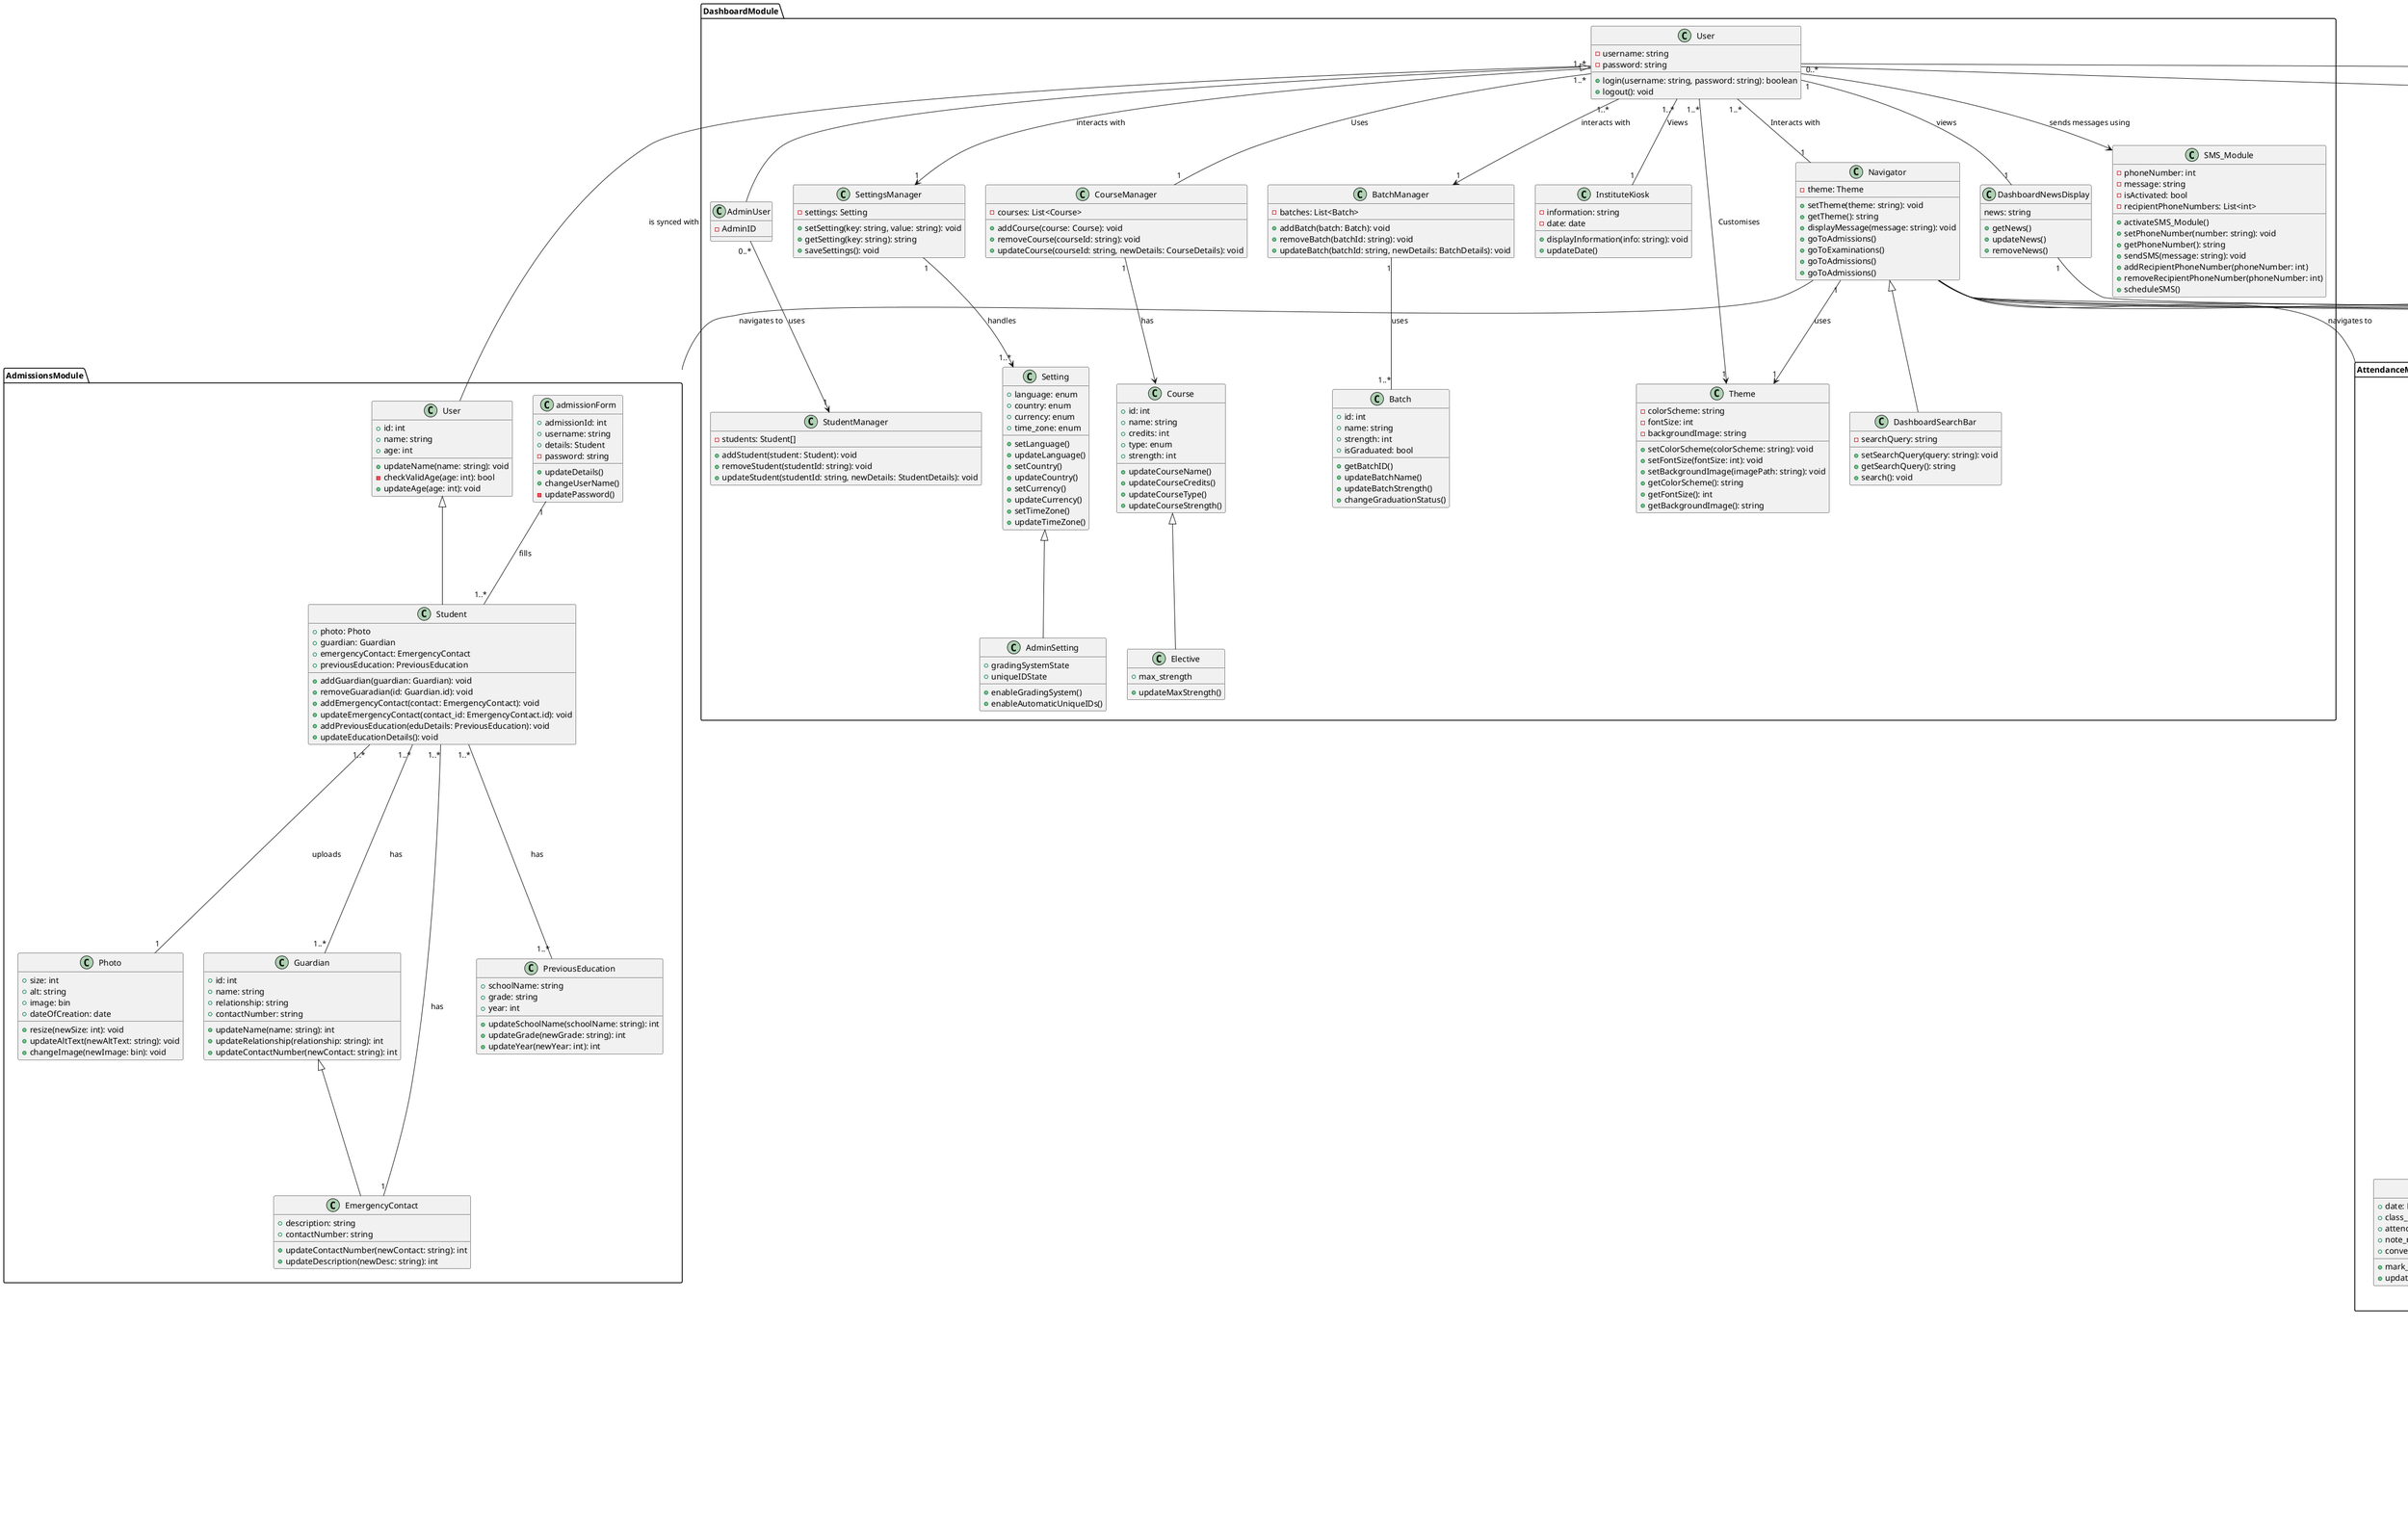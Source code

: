 @startuml system

package AdmissionsModule {
	class admissionForm {
		+ admissionId: int
		+ username: string
		+ details: Student
		- password: string

		+ updateDetails()
		+ changeUserName()
		- updatePassword()
	}

	class User {
		+ id: int
		+ name: string
		+ age: int

		+ updateName(name: string): void
		- checkValidAge(age: int): bool
		+ updateAge(age: int): void
	}

	class Student extends User {
		+ photo: Photo
		+ guardian: Guardian
		+ emergencyContact: EmergencyContact
		+ previousEducation: PreviousEducation

		+ addGuardian(guardian: Guardian): void
		+ removeGuaradian(id: Guardian.id): void
		+ addEmergencyContact(contact: EmergencyContact): void
		+ updateEmergencyContact(contact_id: EmergencyContact.id): void
		+ addPreviousEducation(eduDetails: PreviousEducation): void
		+ updateEducationDetails(): void
	}

	class Photo {
		+ size: int
		+ alt: string
		+ image: bin
		+ dateOfCreation: date
		+ resize(newSize: int): void
		+ updateAltText(newAltText: string): void
		+ changeImage(newImage: bin): void
	}

	class Guardian {
		+ id: int
		+ name: string
		+ relationship: string
		+ contactNumber: string

		+ updateName(name: string): int
		+ updateRelationship(relationship: string): int
		+ updateContactNumber(newContact: string): int
	}

	class EmergencyContact extends Guardian{
		+ description: string
		+ contactNumber: string

		+ updateContactNumber(newContact: string): int
		+ updateDescription(newDesc: string): int
	}

	class PreviousEducation {
		+ schoolName: string
		+ grade: string
		+ year: int
		
		+ updateSchoolName(schoolName: string): int
		+ updateGrade(newGrade: string): int
		+ updateYear(newYear: int): int
	}

	admissionForm "1" -- "1..*" Student: "fills"
	Student "1..*" -- "1" Photo : uploads
	Student "1..*" -- "1..*" Guardian: has
	Student "1..*" -- "1" EmergencyContact: has
	Student "1..*" -- "1..*" PreviousEducation: has
}

package AttendanceModule {
	class AttendanceUpdateSystem {
		+ date: Date
		+ class_id: int
		+ attendance_status_list: List<user_id: int, present_absent: bool>
		+ note_remarks: String
		+ convertedReport: AttendanceReport
		+ mark_attendance(date, id, attendance_status_list, remarks)
		+ update_remarks(date, id, remarks)
	}

	class StandardiseReportConvertor {
		+ report_type: enum
		+ originalReport: SourceReport
		+ converted_report: AttendanceReport
		+ convert_report(report_type, conversion_settings)
		+ save_converted_report(converted_report)
	}

	class AttendanceReport {
		+ id: int
		+ report_type: enum
		+ name: string
		+ sourceReportName: string
		+ dateOfCreation: date
		+ remarks: string
		+ attendance_status_list: List<user_id: int, present_absent: bool>

		+ updateName(name: string): void
		- updateSourceReportName(name: string): void
		+ updateDateOfCreation(dateOfCreation: date): void
		+ updateRemaks(remarks: string): void
		+ alterAttendanceStatusList(user_id: int, present_absent: bool)
	}

	class ReportFilteringSystem {
		+ report_type: String
		+ filters: enum
		+ filtered_report: String

		+ addFilter(filter: enum): void
		+ apply_filters(report_type, filters)
		+ save_filtered_report(filtered_report)
	}

	class SourceReport {
		+ id: int
		+ name: string
		+ content: bin
		+ reportType: enum
		+ dateOfCreation: date

		+ updateSourceReportName(name: string): int
		+ updateSourceReportReportType(reportType: enum): int
		+ updateSourceReportReportDateOfCreation(dateOfCreation: date): int
	}

	class ReportDatabase {
		+ rawReports: List<SourceReport>
		+ convertedReports: List<AttendanceReport>

		+ appendConvertedReport(report: AttendanceReport): int
		+ removeConvertedReport(report_id: int): int
		+ appendRawReport(report: SourceReport): int
		+ removeRawReport(report_id: int): int

		+ getRawReport(report_id: int): int
		+ getConvertedReport(report_id: int): int
	}

	SourceReport "0..*" -- "1" StandardiseReportConvertor: is put into
	StandardiseReportConvertor "1" -- "1..*" AttendanceReport: outputs
	AttendanceReport "1..*" -- "1" AttendanceUpdateSystem: is put into
	AttendanceReport "1..*" -- ReportDatabase: is appended to
	ReportFilteringSystem "1" -- "1" ReportDatabase: uses
	SourceReport "1..*" -- "1" ReportDatabase: is fetched from

}

package DashboardModule {
	class DashboardSearchBar extends Navigator {
		- searchQuery: string
		+ setSearchQuery(query: string): void
		+ getSearchQuery(): string
		+ search(): void
	}

	class Navigator {
		- theme: Theme
		+ setTheme(theme: string): void
		+ getTheme(): string
		+ displayMessage(message: string): void
		+ goToAdmissions()
		+ goToExaminations()
		+ goToAdmissions()
		+ goToAdmissions()
	}

	class Theme {
		- colorScheme: string
		- fontSize: int
		- backgroundImage: string

		+ setColorScheme(colorScheme: string): void
		+ setFontSize(fontSize: int): void
		+ setBackgroundImage(imagePath: string): void
		+ getColorScheme(): string
		+ getFontSize(): int
		+ getBackgroundImage(): string
	}

	class User {
		- username: string
		- password: string
		+ login(username: string, password: string): boolean
		+ logout(): void
	}

	class AdminUser extends User {
		- AdminID
	}

	class DashboardNewsDisplay {
		news: string

		+ getNews()
		+ updateNews()
		+ removeNews()
	}

	class InstituteKiosk {
		- information: string
		- date: date
		+ displayInformation(info: string): void
		+ updateDate()
	}

	class SettingsManager {
		- settings: Setting
		+ setSetting(key: string, value: string): void
		+ getSetting(key: string): string
		+ saveSettings(): void
	}

	' Setting is a class for ease of storing multiple settings

	class Setting {
		+ language: enum
		+ country: enum
		+ currency: enum
		+ time_zone: enum

		+ setLanguage()
		+ updateLanguage()
		+ setCountry()
		+ updateCountry()
		+ setCurrency()
		+ updateCurrency()
		+ setTimeZone()
		+ updateTimeZone()
	}

	class AdminSetting extends Setting {
		+ gradingSystemState
		+ uniqueIDState

		+ enableGradingSystem()
		+ enableAutomaticUniqueIDs()
	}

	class CourseManager {
		- courses: List<Course>

		+ addCourse(course: Course): void
		+ removeCourse(courseId: string): void
		+ updateCourse(courseId: string, newDetails: CourseDetails): void
	}

	class Course {
		+ id: int
		+ name: string
		+ credits: int
		+ type: enum
		+ strength: int

		+ updateCourseName()
		+ updateCourseCredits()
		+ updateCourseType()
		+ updateCourseStrength()
	}

	class Elective extends Course {
		+ max_strength

		+ updateMaxStrength()
	}

	class BatchManager {
		- batches: List<Batch>
		+ addBatch(batch: Batch): void
		+ removeBatch(batchId: string): void
		+ updateBatch(batchId: string, newDetails: BatchDetails): void
	}

	class Batch {
		+ id: int
		+ name: string
		+ strength: int
		+ isGraduated: bool

		+ getBatchID()
		+ updateBatchName()
		+ updateBatchStrength()
		+ changeGraduationStatus()
	}

	class SMS_Module {
		- phoneNumber: int
		- message: string
		- isActivated: bool
		- recipientPhoneNumbers: List<int>

		+ activateSMS_Module()
		+ setPhoneNumber(number: string): void
		+ getPhoneNumber(): string
		+ sendSMS(message: string): void
		+ addRecipientPhoneNumber(phoneNumber: int)
		+ removeRecipientPhoneNumber(phoneNumber: int)
		+ scheduleSMS()
	}

	' To see
	class StudentManager {
		- students: Student[]

		+ addStudent(student: Student): void
		+ removeStudent(studentId: string): void
		+ updateStudent(studentId: string, newDetails: StudentDetails): void
		'Student categories need to be added'
	}

	'Add Admin User and more
	
	User "1..*" -- "1" CourseManager: Uses
	User "1..*" -- "1" InstituteKiosk: Views
	User "1..*" -- "1" Navigator: Interacts with

	BatchManager "1" -- "1..*" Batch: uses
	User "1" -- "1" DashboardNewsDisplay: views
	SettingsManager "1" --> "1..*" Setting: handles

	User "1..*" --> "1" BatchManager: interacts with

	User "0..*" --> SMS_Module: sends messages using

	User "1..*" --> "1" SettingsManager: interacts with

	CourseManager "1" --> Course: has

	AdminUser "0..*" --> "1" StudentManager: uses

	Navigator "1" --> "1" Theme: uses

	User "1..*" --> "1" Theme: Customises

}

package ExaminationsModule {
	class ExaminationSystem {
		+ examIdList: ids[int]
		+ groupingParameters: list<string>
		+ groupExams(grouping_parameter)
	}

	class Exam {
		+ id: int
		+ name: string
		' Use the course class
		+ course: Course
		+ duration: time
		+ type: enum
		+ maximum_marks: int

		+ updateName()
		+ updateCourse()
		+ updateDuration()
		+ updateType()
		+ updateMaximumMarks(newMarks: int)
	}

	class ReportSystem {
		+ reports: List<Report>


		+ generateReport(exam)
		+ viewAllReports()
		+ deleteAllReports()
		+ renderAllReports()
		+ renderReport(exam)
	}

	class Report {
		+ Student_ID
		+ details: Student
		+ analytics: List<GPA, CCE, CWA>
		+ reportGenerationDate

		'Would get the details via student ID'
		+ renderReport()
		+ displayStudentDetails()
		+ generateAnalytics()
		+ updateReportGenerationDate()
	}

	class AnalyticsSystem {
		+ GPA: float 
		+ CCE: float
		+ CWA: List<float>

		+ calculateGPA()
		+ calculateCCE()
		+ calculateCWA()
	}

	ExaminationSystem "1" -- "1..*" Exam: "interfaces with"
	ReportSystem "1" -- "0..*" Report: generates
	ReportSystem "1" -- "1" AnalyticsSystem: uses
	ReportSystem "1" -- "1..*" Exam: requires
}

package FinanceModule {
	class Fee {
		- feeId: int
		- amount: double
		- dueDate: Date
		- isPaid: boolean
		- category: FeeCategory

		+ getFeeId(): int
		+ getAmount(): double
		+ getDueDate(): Date
		+ isPaid(): boolean
		+ markAsPaid(): void
	}

	class FeeCategory {
		- categoryId: int
		- categoryName: string
		- description: string

		+ getCategoryId(): int
		+ getCategoryName(): string
		+ getDescription(): string
		+ changeCategoryName(name: string): int
		+ changeDescription(description: string): int
	}

	class feeClassificationSystem {
		- feeCategories: List<FeeCategory>
		+ addFeeCategory(category: FeeCategory): void
		+ removeFeeCategory(categoryId: int): void
		+ classifyFee(fee: Fee): FeeCategory
	}

	class feeCollectionDateDesigningSystem {
		- collectionDates: Map<string, Date>
		+ setCollectionDate(collectionType: string, date: Date): void
		+ getCollectionDate(collectionType: string): Date
	}

	class feeCollectionSystem {
		+ feesToPay: Fee
		+ modeOfPayment: enum
		
		+ payFees()
		+ changeModeOfPayment()
		+ cancelPayment()
	}

	class feeFineSystem {
		+ fineRate: float
		- defaulters : List<Users>
		- totalDefaulters: float
		- totalFinesCollected: float
		
		+ addDefaulter()
		+ removeDefaulter()
		+ updateFineRate(newFineRate: float): void
		+ calculateFine(amount: float): float
		+ recordFinePayment(amountPaid: float): void
		+ getTotalFinesCollected(): float
	}

	class donationSystem {
		- donations: List<Donation>
		+ addDonation(donation: Donation): void
		+ removeDonation(donationId: int): void
		+ listDonations(): List<Donation>
		+ getTotalDonations(): double
	}

	class Donation {
		- donationId: int
		- donorName: string
		- amount: double
		- donationDate: Date
		+ getDonationId(): int
		+ getDonorName(): string
		+ getAmount(): double
		+ getDonationDate(): Date
	}

	class assetAndLiabilitiesSystem {
		- assets: List<Asset>
		- liabilities: List<Liability>
		+ addAsset(asset: Asset): void
		+ addLiability(liability: Liability): void
		+ calculateNetWorth(): double
	}

	class Asset {
		- assetId: int
		- assetName: string
		- assetValue: double
		
		+ getAssetId(): int
		+ getAssetName(): string
		+ getAssetValue(): double
		+ changeAssetName(name: string): int
		+ changeAssetValue(value: double): int
	}

	class Liability {
		- liabilityId: int
		- liabilityName: string
		- liabilityAmount: double

		+ getLiabilityId(): int
		+ getLiabilityName(): string
		+ getLiabilityAmount(): double
		+ changeLiabilityName(name: string): int
		+ changeLiabilityAmount(amount: double): int
	}

	class feeReportGenerationSystem {
		- generatedReports: List<Report>
		'Should the reports go to the database, or should they rest with the system?: Can do that it goes to the cache and everytime the generatedReports is invoked, it fetches the data into this variable'

		+ generateFeeReport(startDate: Date, endDate: Date): void
		+ viewGeneratedReports(): List<Report>
	}

	class expenseAndIncomesManagementSystem {
		- expenses: List<Expense>
		- incomes: List<Income>
		+ addExpense(expense: Expense): void
		+ addIncome(income: Income): void
		+ calculateBalance(): double
	}

	class Expense {
		- expenseId: int
		- amount: double
		- description: string
		- expenseDate: Date

		+ getExpenseId(): int
		+ getAmount(): double
		+ getDescription(): string
		+ getExpenseDate(): Date
		+ alterAmount(amount: double)
		+ alterDescription(description: string)
		+ alterDate(date: date)
	}

	class Income {
		- incomeId: int
		- amount: double
		- description: string
		- incomeDate: Date

		+ getIncomeId(): int
		+ getAmount(): double
		+ getDescription(): string
		+ getIncomeDate(): Date
		+ alterAmount(amount: double)
		+ alterDescription(description: string)
		+ alterDate(date: date)
	}

	class User {
        + userID: int
        + name: string
        + bio: string

        + changeName(name: string): int
        + updateBio(bio: string): int
    }

    class FinancePerson extends User {
        + adminID: int

        + updateUserDatabase()
    }
    class DonationHandler extends User {
        + adminID: int

        + updateUserDatabase()
    }

	expenseAndIncomesManagementSystem "1" o-- "1..*" Income: contains
	expenseAndIncomesManagementSystem "1" o-- "1..*" Expense: contains
	feeCollectionSystem "1" -- "1..*" Fee: uses
	Fee "1" o-- "1" FeeCategory: has
	donationSystem "1" -- "1..*" Donation: has
	assetAndLiabilitiesSystem "1" -- "1..*" Asset: has
	assetAndLiabilitiesSystem "1" -- "1..*" Liability: has
	feeFineSystem "1" -- "1..*" Fee: uses
	feeCollectionDateDesigningSystem "1" --o "1" feeCollectionSystem: is part of
	feeClassificationSystem "1" -- "1" Fee: classifies
	feeReportGenerationSystem "1" -- "1..*" Fee: uses
	feeReportGenerationSystem "1" -- "1" feeFineSystem: uses
	feeClassificationSystem "1" -- "1" feeCollectionSystem: interfaces with

	FinancePerson "1..*" -- "1" expenseAndIncomesManagementSystem: manages
	FinancePerson "1..*" -- "1" feeReportGenerationSystem: manages
	FinancePerson "1..*" -- "1" feeCollectionSystem: manages
	FinancePerson "1..*" -- "1" assetAndLiabilitiesSystem: manages
	DonationHandler "1..*" -- "1" donationSystem: handles
}

package HumanResourcesModule {

	class Employee {
		+ employeeId: int
		+ name: String
		+ email: String
		+ position: enum
		+ department: enum
		+ isAdmin: bool
		+ onLeave: bool

		+ changeName() 
		+ changeEmail() 
		+ changePosition() 
		+ changeDepartment()
		+ updateLeaveStatus(bool): int 
	}

	class EmployeeAdmissionForm {
		+ formId: int
		+ dateSubmitted: Date
		+ applicant: Employee
		
		+ alterDate()
		+ alterApplicant()
	}

	class PayrollManager {
		+ payrollForms: List<PayrollForm>

		+ generatePayroll(employee: Employee): PayrollForm
		+ addPayrollForm(payrollForm: PayrollForm): int
		+ removePayrollForm(formId: int): int
		+ viewAllPayrollForms(): int
		+ viewPayrollForm(formID | employeeID): int
	}

	class PayrollForm {
		+ formId: int
		+ employee: Employee
		+ payPeriod: Date
		+ netSalary: double
		
		+ updateEmployee()
		+ updatePayPeriod()
		+ updateNetSalary()

	}

	class LMS {
		+ LeavesAvailable: Map<date, bool>
		
		+ updateName()
		+ addLeave()
		+ remitLeave()
		'Only visible to the admin
		+ approveLeave(password) 
	}

	class PayslipApprovalSystem {
		+ systemId: int

		+ approvePayslip(payslip: PayrollForm)
		+ rejectPayslip(payslip: PayrollForm)
	}

	class SearchSystem {
		+ searchId: int
		+ searchQuery: string
		
		+ search(keyword: String): List<Object>
		+ searchEmployee(employeeID: int): int
		+ searchPayrollForm(formID: int): int
	}

	class Admin extends Employee{
		- adminId: int
		- adminName: String
		+ getInstance(): Admin
		+ getAdminId(): int
		+ getAdminName(): String
	}

	class EmployeeDatabase {
		+ employees: List<Employee>
		+ num_employees: int
		+ num_admins: int

		+ addEmployee(employeeId: int): int
		+ removeEmployee(employeeId: int): int
		- updateEmployeeNumber(): int
		+ setEmployeeAsAdmin(employeeID: int, password: string): int
		+ removeEmployeeAsAdmin(employeeID: int, password: string): int
		- updateAdminNumber(): int
	}

	Admin "1..*" -- "1" PayslipApprovalSystem: approves payslip using
	Employee "1.." --> "1" LMS: applies leaves on
	Employee "1..*" --> "1" PayrollForm: fills
	Admin "1.." --> "1" SearchSystem: searches on
	SearchSystem "1" --> "1" EmployeeDatabase: uses
	' Employees can fill the employee admission form, while their position can be an applicant
	Employee "1..*" --> "1" EmployeeAdmissionForm: fills
	Admin "1..*" --> "1..*" EmployeeAdmissionForm: can fill on behalf of employee
	PayrollManager "1" --> "1" EmployeeDatabase: uses
	PayrollForm "1" --> PayrollManager: interfaces with / stores
	SearchSystem "1" --> PayrollManager: uses
	PayslipApprovalSystem "1" --> "1" PayrollManager: interfaces with
	Admin "1" --> "1" LMS: approves leaves using
}

package NewsModule {
    class News {
        - id: int
        - title: string
        - content: string
        - date: string
        - comments: List<Comment>
        + readNews(id: int): void
        + updateNews(id: int, title: string, content: string, date: string): void
        + updateNews(id: int, content: string, date: string): void
        + deleteNews(title: string): void
        + createNews(title: string, content: string, date: string): void
        
        + archiveNews(newsId: int): void
        + unarchiveNews(newsId: int): void
    }

    class Comment {
        - id: int
        - content: string
        - date: string
        - author: string
        - status: string
        + addComment(content: string, author: string, date: string, id: int): void
        + deleteComment(id: int): void
    }

    class ArchivedNews extends News{
        - archiveId: int
        - archivalDate: date

        + updateArchivalDate(newDate: date): int
        + viewArchivalDate(): date
        + unarchiveNews(newsId: int): void
    }

    class SearchSystem {
		+ searchQuery: string
        + filters: enum
        + tags: List<string>
		
		+ search(keyword: String): List<Object>
        + applyFilter(filter: enum)
        + removeFilter(filter: enum)
        + addTag(tag: string)
        + removeTag(tag: string)
        + viewAllNews()
        + viewArchivedNews()
	}

    class NewsDatabase {
        + newsStorage: List<News>

        + addNews(news: News): int
        + removeNews(news_id: int): int
        + ArchiveAllNews(password)
    }

    class Admin {
        + adminID: int
        
        + deleteComment(commentID: int)
    }

    class Viewer {
        + viewerID
        + viewerPriviledges

        + viewNews()
        + searchNews()
    }

    Comment "0..*" --|> "1" News: are contained in
    NewsDatabase "1" <-- "0..*" News: is stored in
    SearchSystem "1" --> "1" NewsDatabase: uses
    Viewer "0..*" --> "1" SearchSystem: searches
    Viewer "0..*" --> "0..*" News: views
    Admin "1..*" --> News: manages
    Admin "1..*" --> Comment: manages
    Admin  "1..*" --> "1" SearchSystem: uses

}

package ManageUsersModule {
    class User {
        + userID: int
        + name: string
        + bio: string

        + changeName(name: string): int
        + updateBio(bio: string): int
    }

    class AdminUser extends User {
        + adminID: int

        + updateUserDatabase()
    }
    class SearchSystem {
        + searchQuery: string
        + searchResults: List<User>

        + addSearchQuery(query: string): void
        + updateSearchQuery(query: string): void
        + viewProfileBasedOnRoles(roles: List<role>): void
        + search(): void
    }

    class UserManager {
        + roles: List<enum>
        + privileges: List<enum>
        
        + viewAllRoles(): void
        + viewAllPrivileges(): void
        + addNewRole(role: enum): void
        + removeRole(role: enum): void
        + updatePassword(user: User): void
        + addNewPrivilege(privilege: enum): void
        + removePrivileges(privilege: enum): void
        + editUser(userID: int): void
        + updateRole(userID: int, role: enum): void
        + updatePrivileges(userID: int, privilege: enum): void
        + setStandards(): void
    }

    class UserDatabase {
        + users: List<Users>

        + addUser(user: User)
        + removeUser(user_id: int)
        + viewUserDetails(user_id: int)
    }

    AdminUser "1..*" -- "1" UserDatabase: manages
    User "1..*" <-- "1" UserDatabase: uses details of
    AdminUser "1..*" --> "1" SearchSystem: searches using
    AdminUser "1..*" --> "1" UserManager: uses
    UserManager "1" --> "1" UserDatabase: accesses
    SearchSystem "1" --> "1" UserDatabase: uses
}

package MessagesModule {
    class User {
        + userID: int
        + name: string
        + bio: string

        + changeName(name: string): int
        + updateBio(bio: string): int
    }

    class UserWithHigherAuthority extends User {
        + position: enum

        + broadcastMessage()
    }

    class Message {
        + messageID: int
        + sender_ID: int
        + recipient_IDs: list<int>
        + messageContent: string
        + timestamp: date
        + isBroadcast: bool
        + isDraft: bool
        + isDeleted: bool

        + modifyMessage()
        + addRecipient(userID: int)
        + removeRecipient(userID: int)
        + sendMessage()
        + scheduleMessage()
        + sendToDraft()
        + deleteMessage()
    }

    class CommunicationRecordingSystem {
        - messageIDs: List<int>

        + getAllRecordings()
        + deleteAllRecordings(password: string)
        + getRecording(messageID: int)
        + deleteRecording(messageID: int)
    }

    class Broadcaster {
        + message_ID: int
        + recipientGroupIDs: list<int>

        + attachMessageToBroadcast()
        + broadcastAttachedMessage()
        + removeFromBroadcast()
        + addRecipientGroup(groupID: int)
        + removeRecipientGroup(groupID: int)
        + listAvailableRecipientGroups()
    }

    Broadcaster "1" --> "0..*" Message: broadcasts
    CommunicationRecordingSystem "1" --> "0..*" Message: Records
    User "0..*" --> "0..*" Message: Sends
    UserWithHigherAuthority "0..*" --> "1" Broadcaster: uses
}

package StudentDetails {
	class StudentManager {
		- students: list<Student>
		+ addStudent(name: string, batch: string, additionalDetails: string): void
		+ updateStudent(studentID: int, attributes: dict): void
		+ removeStudent(studentID: int): void
	}

	class StudentSearch {
		- filters: list<string>

		+ searchByBatch(batch: string): list<Student>
		+ searchByName(name: string): list<Student>
		+ searchByStatus(status: string): list<Student>
		+ advancedSearch(filters: dict): list<Student>
		+ viewAllStudents(): list<Student>

	}

	class Student{
		+ photo: Photo
		+ guardian: Guardian
		+ emergencyContact: EmergencyContact
		+ previousEducation: PreviousEducation

		+ addGuardian(guardian: Guardian): void
		+ removeGuaradian(id: Guardian.id): void
		+ addEmergencyContact(contact: EmergencyContact): void
		+ updateEmergencyContact(contact_id: EmergencyContact.id): void
		+ addPreviousEducation(eduDetails: PreviousEducation): void
		+ updateEducationDetails(): void
	}

	class Photo {
		+ size: int
		+ alt: string
		+ image: bin
		+ dateOfCreation: date
		+ resize(newSize: int): void
		+ updateAltText(newAltText: string): void
		+ changeImage(newImage: bin): void
	}

	class Guardian {
		+ id: int
		+ name: string
		+ relationship: string
		+ contactNumber: string

		+ updateName(name: string): int
		+ updateRelationship(relationship: string): int
		+ updateContactNumber(newContact: string): int
	}

	class EmergencyContact extends Guardian{
		+ description: string
		+ contactNumber: string

		+ updateContactNumber(newContact: string): int
		+ updateDescription(newDesc: string): int
	}

	class PreviousEducation {
		+ schoolName: string
		+ grade: string
		+ year: int
		
		+ updateSchoolName(schoolName: string): int
		+ updateGrade(newGrade: string): int
		+ updateYear(newYear: int): int
	}


    class StudentDatabase {
        + students: List<Student>
        + num_students: int

        + addStudent(student: Student) 
        + removeStudent(student_id: int) 
    }

    class User {
        + userID: int
        + name: string
        + bio: string

        + changeName(name: string): int
        + updateBio(bio: string): int
    }

    class AdminUser extends User {
        + adminID: int

        + updateStudentDatabase()
    }

    Student "1..*" o-- "1" Photo : uploads
	Student "1..*" o-- "1..*" Guardian: has
	Student "1..*" o-- "1" EmergencyContact: has
	Student "1..*" o-- "1..*" PreviousEducation: has
    Student "0..*" --> "1" StudentDatabase: is stored in
    StudentSearch "1" --> "1" StudentDatabase: uses
    StudentManager "1" --> "1" StudentDatabase: uses
    AdminUser "1..*" --> "1" StudentManager: uses
    AdminUser "1..*" --> "1" StudentDatabase: manages
    AdminUser "0..*" --> "1" StudentSearch: searches using
}

package TimetableModule {
    class TimetableCreator {
        - timetables: List<Timetable>
        + createTimetable(name, email)
        + createTimetableInAdvance(date, time, day, subject, teacher, classroom)
        + editTimetableEntry(date, time, day, subject, teacher, classroom)
        + deleteTimetableEntry()
        + alertOnEmployeeSubjectLimits(employee: Employee)
    }

    class AlertSystem {
        - subjectLimits: Map<Employee, int>
        - threshold: int
        + createAlert(subjectLimits)
        + editThreshold()
        + editAlert(subjectLimits)
        + deleteAlert()
        + verifyAlert(user)
    }

    class Timetable {
        - date: date
        - time: time
        - day: enum
        - subject: enum
        - teacher: enum
        - classroom: enum
        - subjectLimits: int
        - theme: enum

        + changeDate(date: date): int
        + changeTime(time: time): int
        + changeDay(day: enum): int
        + changeSubject(subject: enum): int
        + changeTeacher(teacher: enum): int
        + changeClassroom(classroom: enum): int
        + modifySubjectLimits(subjectLimits: int): int

    }

    TimetableCreator "1" -- "0..*" Timetable : creates
    TimetableCreator o-- AlertSystem : alerts

    ' TimetableCreator should know the courses too.
}

	DashboardNewsDisplay "1" -- "1" NewsModule: interacts with
	DashboardModule.User -- AdmissionsModule.User: is synced with 
	DashboardModule.User -- FinanceModule.User: is synced with 
	DashboardModule.User -- ManageUsersModule.User: is synced with 

	DashboardModule.Navigator -- ExaminationsModule: navigates to
	DashboardModule.Navigator -- AttendanceModule: navigates to
	DashboardModule.Navigator -- HumanResourcesModule: navigates to
	DashboardModule.Navigator -- MessagesModule: navigates to
	DashboardModule.Navigator -- StudentDetails: navigates to
	DashboardModule.Navigator -- AdmissionsModule: navigates to
	DashboardModule.Navigator -- TimetableModule: navigates to

@enduml